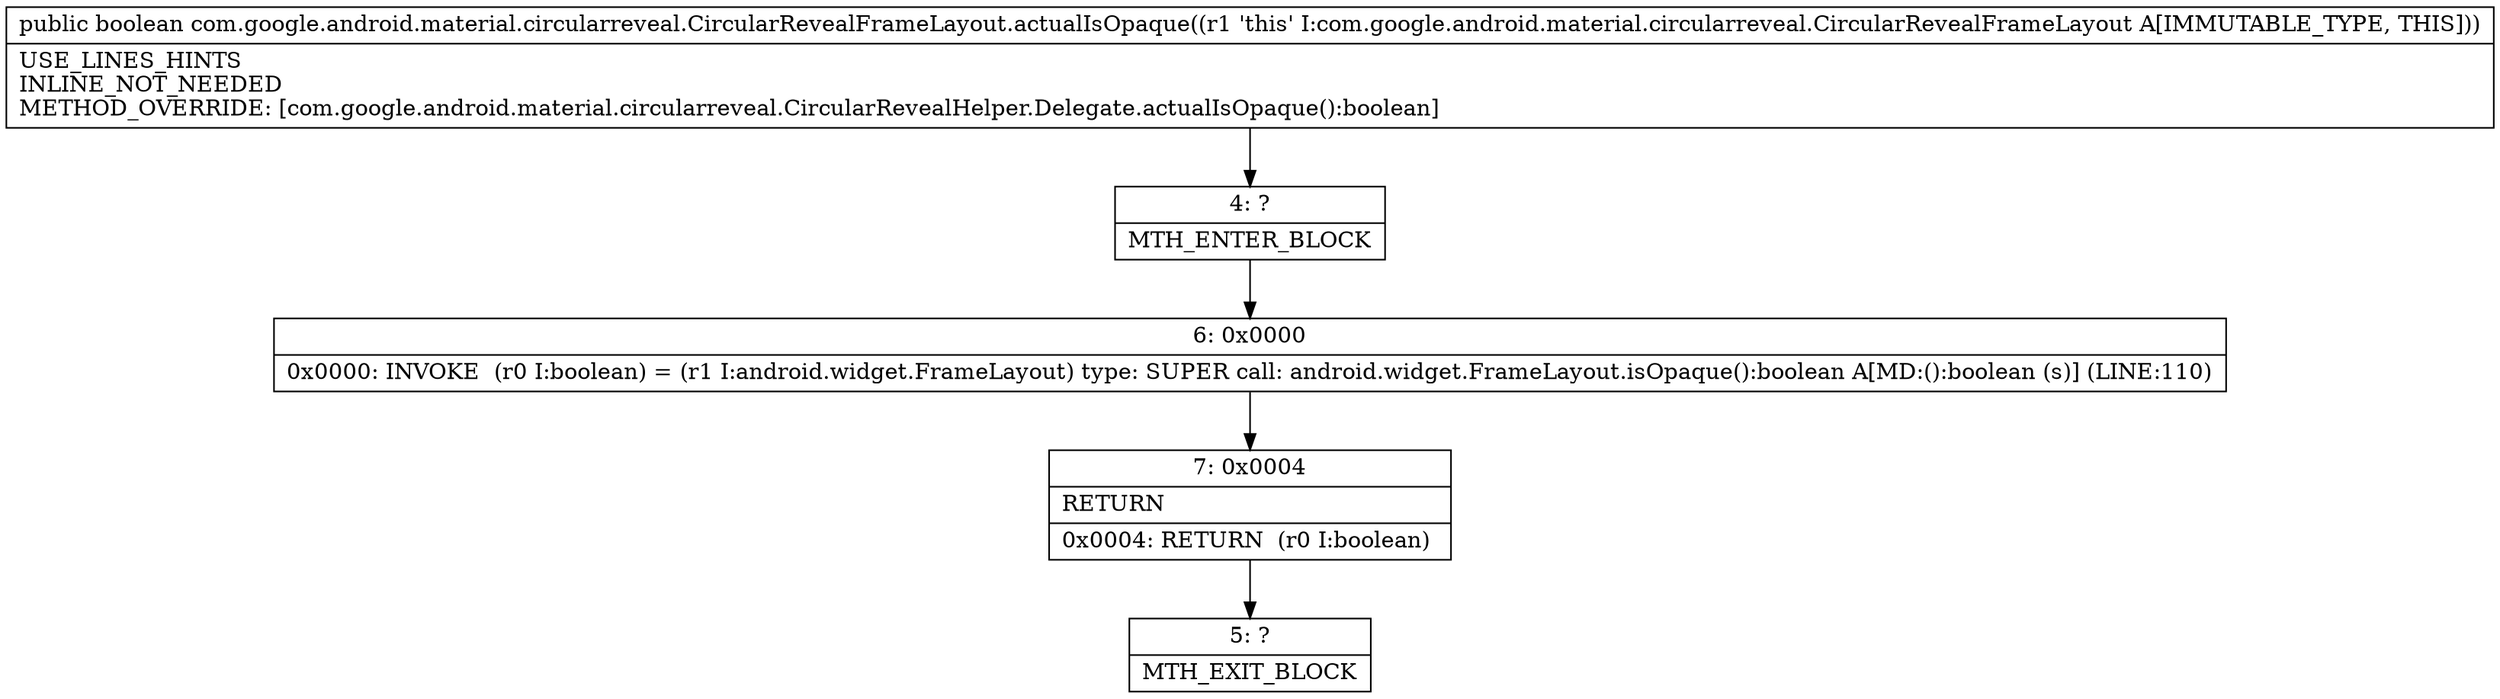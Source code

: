 digraph "CFG forcom.google.android.material.circularreveal.CircularRevealFrameLayout.actualIsOpaque()Z" {
Node_4 [shape=record,label="{4\:\ ?|MTH_ENTER_BLOCK\l}"];
Node_6 [shape=record,label="{6\:\ 0x0000|0x0000: INVOKE  (r0 I:boolean) = (r1 I:android.widget.FrameLayout) type: SUPER call: android.widget.FrameLayout.isOpaque():boolean A[MD:():boolean (s)] (LINE:110)\l}"];
Node_7 [shape=record,label="{7\:\ 0x0004|RETURN\l|0x0004: RETURN  (r0 I:boolean) \l}"];
Node_5 [shape=record,label="{5\:\ ?|MTH_EXIT_BLOCK\l}"];
MethodNode[shape=record,label="{public boolean com.google.android.material.circularreveal.CircularRevealFrameLayout.actualIsOpaque((r1 'this' I:com.google.android.material.circularreveal.CircularRevealFrameLayout A[IMMUTABLE_TYPE, THIS]))  | USE_LINES_HINTS\lINLINE_NOT_NEEDED\lMETHOD_OVERRIDE: [com.google.android.material.circularreveal.CircularRevealHelper.Delegate.actualIsOpaque():boolean]\l}"];
MethodNode -> Node_4;Node_4 -> Node_6;
Node_6 -> Node_7;
Node_7 -> Node_5;
}

